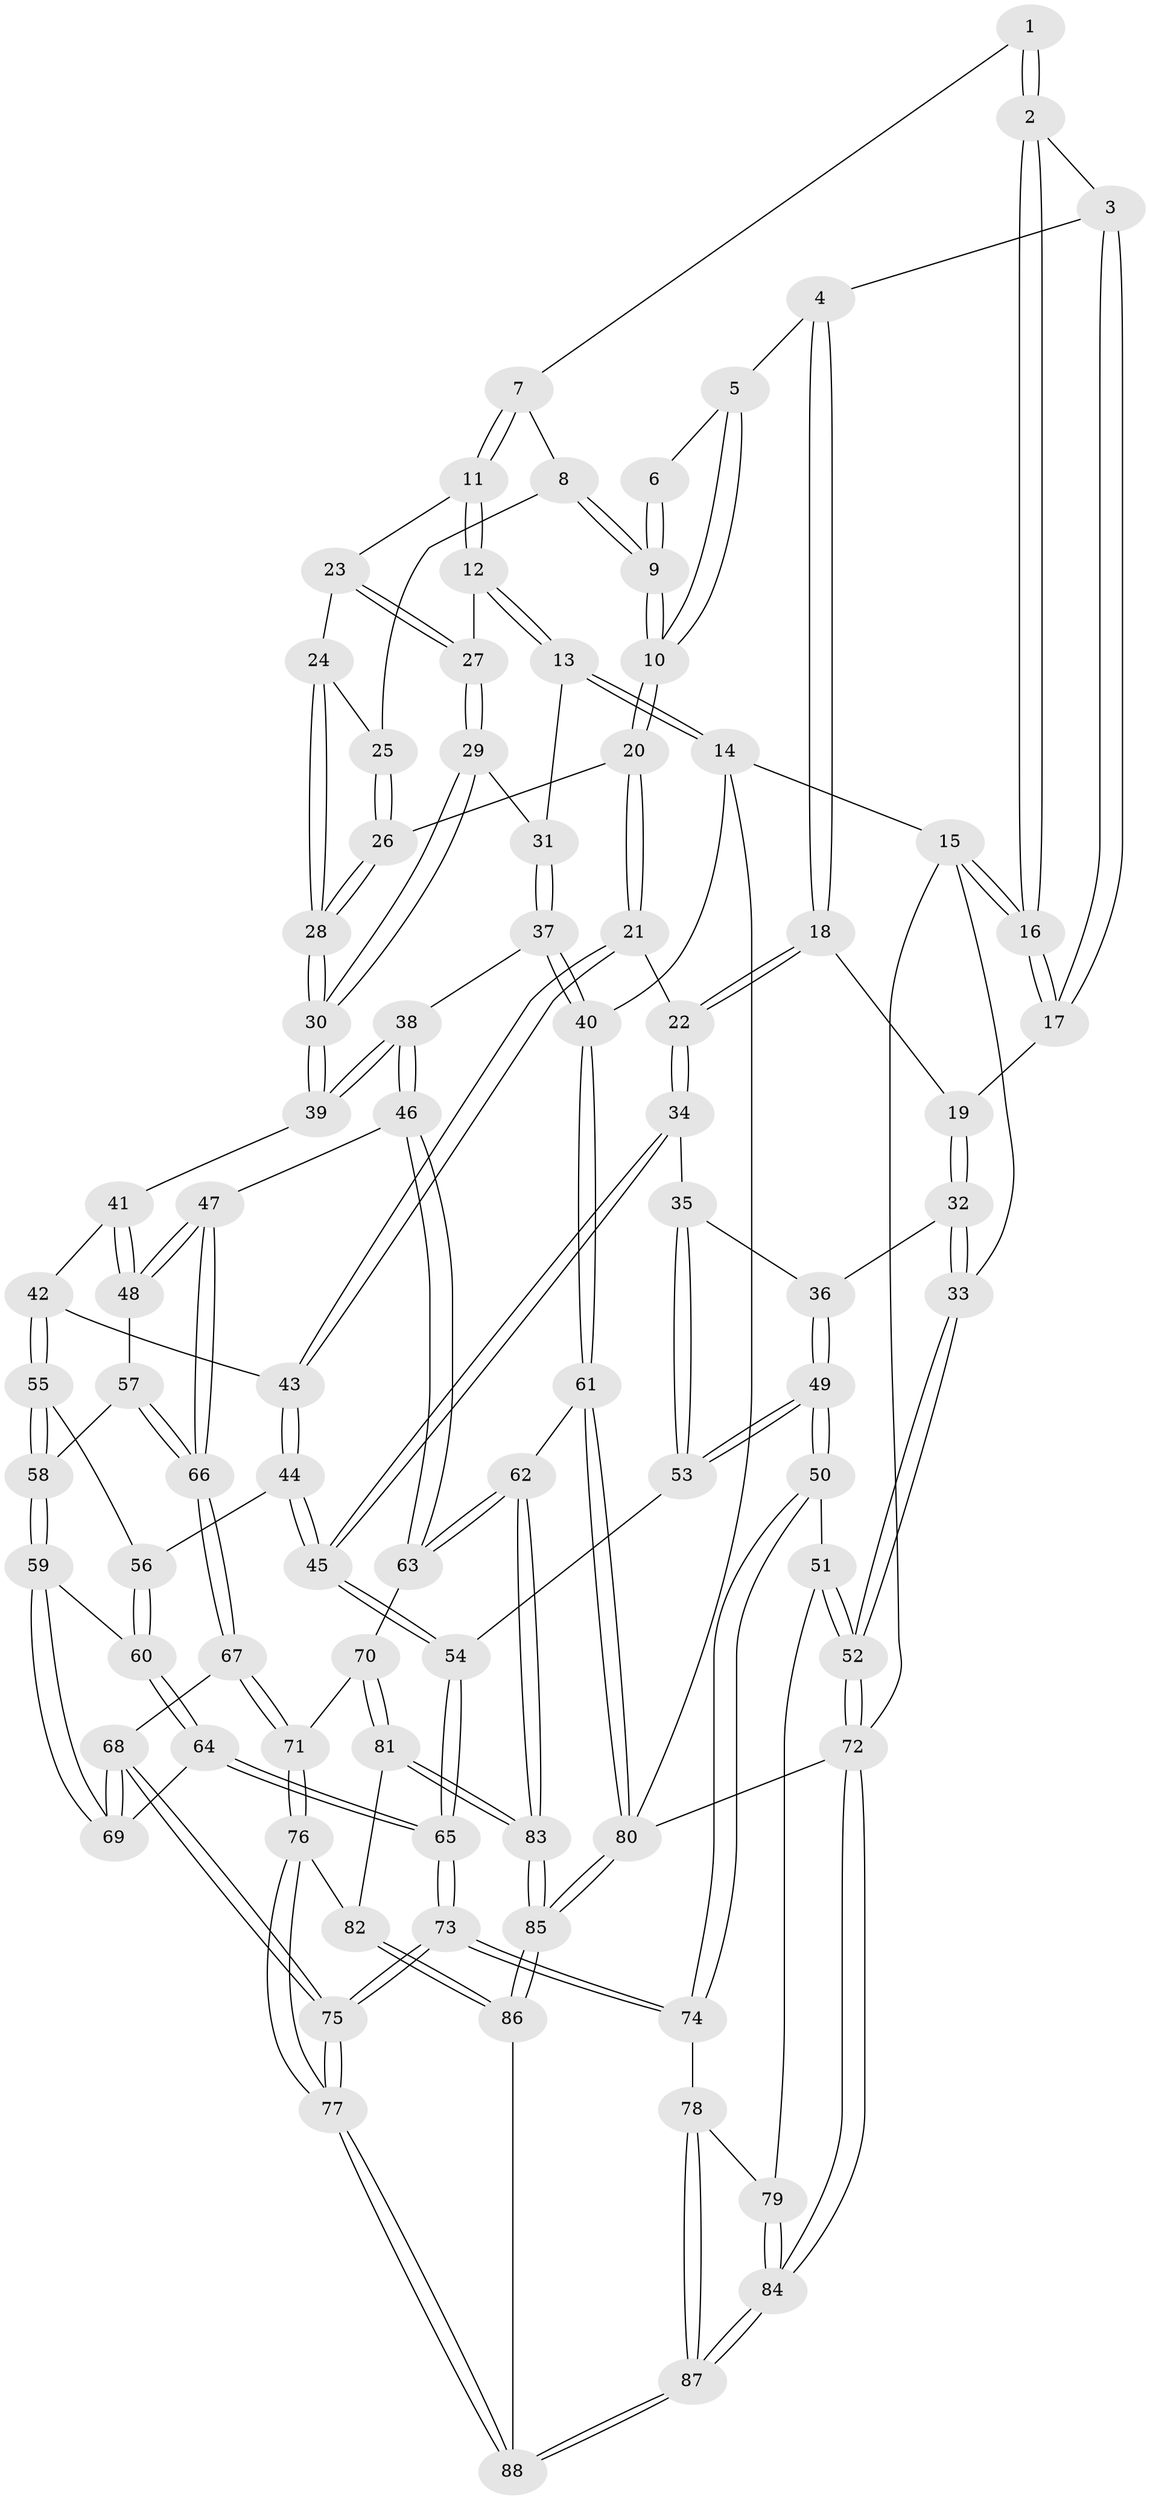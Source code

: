 // coarse degree distribution, {2: 0.1111111111111111, 5: 0.09523809523809523, 3: 0.6984126984126984, 4: 0.09523809523809523}
// Generated by graph-tools (version 1.1) at 2025/54/03/04/25 22:54:44]
// undirected, 88 vertices, 217 edges
graph export_dot {
  node [color=gray90,style=filled];
  1 [pos="+0.471175183311932+0"];
  2 [pos="+0+0"];
  3 [pos="+0.22864749413340202+0.11727252083349383"];
  4 [pos="+0.23104469192799068+0.12060903492098231"];
  5 [pos="+0.30822530497079415+0.11865657137450286"];
  6 [pos="+0.3817473087952015+0.07447129462275104"];
  7 [pos="+0.6745108669119231+0"];
  8 [pos="+0.5825048378375377+0.101617937262354"];
  9 [pos="+0.4711727822618055+0.21294707745470406"];
  10 [pos="+0.45214694548944834+0.2491120254175249"];
  11 [pos="+1+0"];
  12 [pos="+1+0"];
  13 [pos="+1+0"];
  14 [pos="+1+0"];
  15 [pos="+0+0"];
  16 [pos="+0+0"];
  17 [pos="+0.08207439502402306+0.22421728292352266"];
  18 [pos="+0.23439926043957324+0.29352903531826513"];
  19 [pos="+0.13821382071643562+0.30561851477697327"];
  20 [pos="+0.43497872800202836+0.32250673027038235"];
  21 [pos="+0.3986053266919924+0.35235120060393216"];
  22 [pos="+0.30522409485432095+0.34401373947593294"];
  23 [pos="+0.7224744871089355+0.24190421005155402"];
  24 [pos="+0.7135024644757022+0.24576068120014202"];
  25 [pos="+0.6363951180306324+0.20825825981689317"];
  26 [pos="+0.6004129865351632+0.3551685337822046"];
  27 [pos="+0.7976620641969934+0.2976624867812921"];
  28 [pos="+0.6548792899120177+0.3872979021734641"];
  29 [pos="+0.80149910525217+0.3726941011884753"];
  30 [pos="+0.6641851976371611+0.39859203064547505"];
  31 [pos="+0.8398253001034871+0.3910924935186937"];
  32 [pos="+0.02049607867651708+0.40406926833958867"];
  33 [pos="+0+0.38331650251603916"];
  34 [pos="+0.2219641522924156+0.4791923014046195"];
  35 [pos="+0.19122384627649894+0.4897796754860433"];
  36 [pos="+0.061218731292142545+0.4534950880113465"];
  37 [pos="+0.9129771115819445+0.47319901934301906"];
  38 [pos="+0.7452246330598716+0.5285933196681017"];
  39 [pos="+0.6626470092375769+0.4210917215461208"];
  40 [pos="+1+0.5883359567335477"];
  41 [pos="+0.6254955250791545+0.47759508734523454"];
  42 [pos="+0.4971421630413955+0.5038914217883208"];
  43 [pos="+0.4089632603751255+0.4010856484498411"];
  44 [pos="+0.3605756064218589+0.5555520978959373"];
  45 [pos="+0.311590343633832+0.6173807763331063"];
  46 [pos="+0.7316879125129216+0.5955654685423015"];
  47 [pos="+0.6558572324341883+0.5954030097130285"];
  48 [pos="+0.6215358542134941+0.5471020491399824"];
  49 [pos="+0.08298696163724595+0.6822575255643957"];
  50 [pos="+0.07263462531716595+0.6921135118698968"];
  51 [pos="+0.02515670492473476+0.71689000397159"];
  52 [pos="+0+0.7300122636765832"];
  53 [pos="+0.13419914676231498+0.6635728108375312"];
  54 [pos="+0.3033269088533866+0.662297868177314"];
  55 [pos="+0.4993648917022643+0.5214437942914506"];
  56 [pos="+0.4310205717475736+0.5742925828840242"];
  57 [pos="+0.5429541466566403+0.5802149944994984"];
  58 [pos="+0.5192572210321978+0.5704280076840479"];
  59 [pos="+0.4903474251858252+0.6038896328601849"];
  60 [pos="+0.45782969099410964+0.6095165698902477"];
  61 [pos="+1+0.6553183327772502"];
  62 [pos="+0.9072911654605094+0.7605352357168178"];
  63 [pos="+0.8567793534222311+0.7658778749678263"];
  64 [pos="+0.38561648902351403+0.6921762333583696"];
  65 [pos="+0.3315444322301213+0.6987010667746418"];
  66 [pos="+0.5944017691487047+0.6912945649903253"];
  67 [pos="+0.5907940410748947+0.7160812222180124"];
  68 [pos="+0.5286236823395225+0.7263434253274919"];
  69 [pos="+0.5152064027751034+0.7187252513375639"];
  70 [pos="+0.8529754492887762+0.7678480490082056"];
  71 [pos="+0.6687512444031796+0.7745844086382049"];
  72 [pos="+0+1"];
  73 [pos="+0.32583252784476185+0.8645156588857092"];
  74 [pos="+0.26813136979234126+0.8733241900303026"];
  75 [pos="+0.43128692219487486+0.9567875411101718"];
  76 [pos="+0.5674416566576987+0.9503818627874938"];
  77 [pos="+0.48223296127908016+1"];
  78 [pos="+0.20064608531697073+0.9117561871296112"];
  79 [pos="+0.10805500165324329+0.8981366927714531"];
  80 [pos="+1+1"];
  81 [pos="+0.805539634146754+0.8603587239868126"];
  82 [pos="+0.7821149794108099+0.9015217344300541"];
  83 [pos="+0.93355542263282+1"];
  84 [pos="+0+1"];
  85 [pos="+0.9436894283165973+1"];
  86 [pos="+0.7006837611928736+1"];
  87 [pos="+0.14445875107671294+1"];
  88 [pos="+0.49550284312925574+1"];
  1 -- 2;
  1 -- 2;
  1 -- 7;
  2 -- 3;
  2 -- 16;
  2 -- 16;
  3 -- 4;
  3 -- 17;
  3 -- 17;
  4 -- 5;
  4 -- 18;
  4 -- 18;
  5 -- 6;
  5 -- 10;
  5 -- 10;
  6 -- 9;
  6 -- 9;
  7 -- 8;
  7 -- 11;
  7 -- 11;
  8 -- 9;
  8 -- 9;
  8 -- 25;
  9 -- 10;
  9 -- 10;
  10 -- 20;
  10 -- 20;
  11 -- 12;
  11 -- 12;
  11 -- 23;
  12 -- 13;
  12 -- 13;
  12 -- 27;
  13 -- 14;
  13 -- 14;
  13 -- 31;
  14 -- 15;
  14 -- 40;
  14 -- 80;
  15 -- 16;
  15 -- 16;
  15 -- 33;
  15 -- 72;
  16 -- 17;
  16 -- 17;
  17 -- 19;
  18 -- 19;
  18 -- 22;
  18 -- 22;
  19 -- 32;
  19 -- 32;
  20 -- 21;
  20 -- 21;
  20 -- 26;
  21 -- 22;
  21 -- 43;
  21 -- 43;
  22 -- 34;
  22 -- 34;
  23 -- 24;
  23 -- 27;
  23 -- 27;
  24 -- 25;
  24 -- 28;
  24 -- 28;
  25 -- 26;
  25 -- 26;
  26 -- 28;
  26 -- 28;
  27 -- 29;
  27 -- 29;
  28 -- 30;
  28 -- 30;
  29 -- 30;
  29 -- 30;
  29 -- 31;
  30 -- 39;
  30 -- 39;
  31 -- 37;
  31 -- 37;
  32 -- 33;
  32 -- 33;
  32 -- 36;
  33 -- 52;
  33 -- 52;
  34 -- 35;
  34 -- 45;
  34 -- 45;
  35 -- 36;
  35 -- 53;
  35 -- 53;
  36 -- 49;
  36 -- 49;
  37 -- 38;
  37 -- 40;
  37 -- 40;
  38 -- 39;
  38 -- 39;
  38 -- 46;
  38 -- 46;
  39 -- 41;
  40 -- 61;
  40 -- 61;
  41 -- 42;
  41 -- 48;
  41 -- 48;
  42 -- 43;
  42 -- 55;
  42 -- 55;
  43 -- 44;
  43 -- 44;
  44 -- 45;
  44 -- 45;
  44 -- 56;
  45 -- 54;
  45 -- 54;
  46 -- 47;
  46 -- 63;
  46 -- 63;
  47 -- 48;
  47 -- 48;
  47 -- 66;
  47 -- 66;
  48 -- 57;
  49 -- 50;
  49 -- 50;
  49 -- 53;
  49 -- 53;
  50 -- 51;
  50 -- 74;
  50 -- 74;
  51 -- 52;
  51 -- 52;
  51 -- 79;
  52 -- 72;
  52 -- 72;
  53 -- 54;
  54 -- 65;
  54 -- 65;
  55 -- 56;
  55 -- 58;
  55 -- 58;
  56 -- 60;
  56 -- 60;
  57 -- 58;
  57 -- 66;
  57 -- 66;
  58 -- 59;
  58 -- 59;
  59 -- 60;
  59 -- 69;
  59 -- 69;
  60 -- 64;
  60 -- 64;
  61 -- 62;
  61 -- 80;
  61 -- 80;
  62 -- 63;
  62 -- 63;
  62 -- 83;
  62 -- 83;
  63 -- 70;
  64 -- 65;
  64 -- 65;
  64 -- 69;
  65 -- 73;
  65 -- 73;
  66 -- 67;
  66 -- 67;
  67 -- 68;
  67 -- 71;
  67 -- 71;
  68 -- 69;
  68 -- 69;
  68 -- 75;
  68 -- 75;
  70 -- 71;
  70 -- 81;
  70 -- 81;
  71 -- 76;
  71 -- 76;
  72 -- 84;
  72 -- 84;
  72 -- 80;
  73 -- 74;
  73 -- 74;
  73 -- 75;
  73 -- 75;
  74 -- 78;
  75 -- 77;
  75 -- 77;
  76 -- 77;
  76 -- 77;
  76 -- 82;
  77 -- 88;
  77 -- 88;
  78 -- 79;
  78 -- 87;
  78 -- 87;
  79 -- 84;
  79 -- 84;
  80 -- 85;
  80 -- 85;
  81 -- 82;
  81 -- 83;
  81 -- 83;
  82 -- 86;
  82 -- 86;
  83 -- 85;
  83 -- 85;
  84 -- 87;
  84 -- 87;
  85 -- 86;
  85 -- 86;
  86 -- 88;
  87 -- 88;
  87 -- 88;
}
